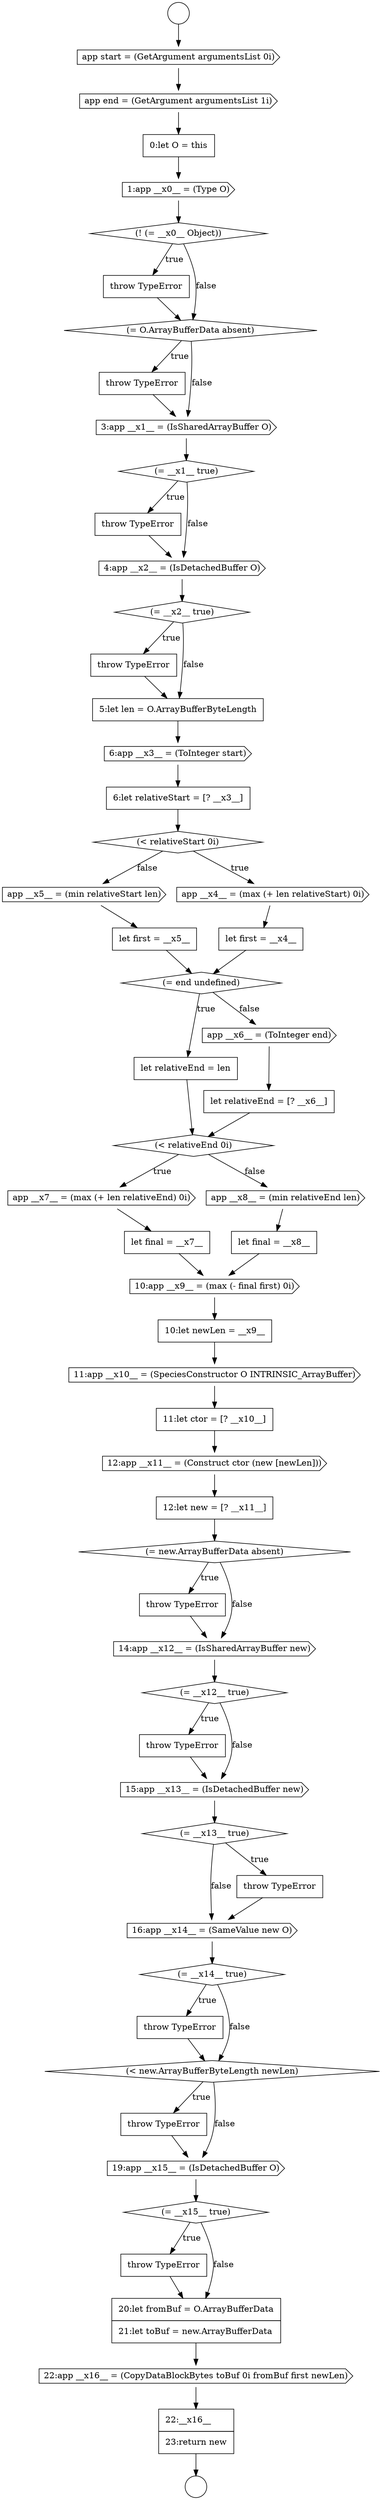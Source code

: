 digraph {
  node16552 [shape=circle label=" " color="black" fillcolor="white" style=filled]
  node16584 [shape=cds, label=<<font color="black">10:app __x9__ = (max (- final first) 0i)</font>> color="black" fillcolor="white" style=filled]
  node16608 [shape=none, margin=0, label=<<font color="black">
    <table border="0" cellborder="1" cellspacing="0" cellpadding="10">
      <tr><td align="left">22:__x16__</td></tr>
      <tr><td align="left">23:return new</td></tr>
    </table>
  </font>> color="black" fillcolor="white" style=filled]
  node16560 [shape=none, margin=0, label=<<font color="black">
    <table border="0" cellborder="1" cellspacing="0" cellpadding="10">
      <tr><td align="left">throw TypeError</td></tr>
    </table>
  </font>> color="black" fillcolor="white" style=filled]
  node16605 [shape=none, margin=0, label=<<font color="black">
    <table border="0" cellborder="1" cellspacing="0" cellpadding="10">
      <tr><td align="left">throw TypeError</td></tr>
    </table>
  </font>> color="black" fillcolor="white" style=filled]
  node16561 [shape=cds, label=<<font color="black">3:app __x1__ = (IsSharedArrayBuffer O)</font>> color="black" fillcolor="white" style=filled]
  node16553 [shape=cds, label=<<font color="black">app start = (GetArgument argumentsList 0i)</font>> color="black" fillcolor="white" style=filled]
  node16600 [shape=none, margin=0, label=<<font color="black">
    <table border="0" cellborder="1" cellspacing="0" cellpadding="10">
      <tr><td align="left">throw TypeError</td></tr>
    </table>
  </font>> color="black" fillcolor="white" style=filled]
  node16575 [shape=diamond, label=<<font color="black">(= end undefined)</font>> color="black" fillcolor="white" style=filled]
  node16590 [shape=diamond, label=<<font color="black">(= new.ArrayBufferData absent)</font>> color="black" fillcolor="white" style=filled]
  node16558 [shape=none, margin=0, label=<<font color="black">
    <table border="0" cellborder="1" cellspacing="0" cellpadding="10">
      <tr><td align="left">throw TypeError</td></tr>
    </table>
  </font>> color="black" fillcolor="white" style=filled]
  node16563 [shape=none, margin=0, label=<<font color="black">
    <table border="0" cellborder="1" cellspacing="0" cellpadding="10">
      <tr><td align="left">throw TypeError</td></tr>
    </table>
  </font>> color="black" fillcolor="white" style=filled]
  node16598 [shape=cds, label=<<font color="black">16:app __x14__ = (SameValue new O)</font>> color="black" fillcolor="white" style=filled]
  node16576 [shape=none, margin=0, label=<<font color="black">
    <table border="0" cellborder="1" cellspacing="0" cellpadding="10">
      <tr><td align="left">let relativeEnd = len</td></tr>
    </table>
  </font>> color="black" fillcolor="white" style=filled]
  node16604 [shape=diamond, label=<<font color="black">(= __x15__ true)</font>> color="black" fillcolor="white" style=filled]
  node16591 [shape=none, margin=0, label=<<font color="black">
    <table border="0" cellborder="1" cellspacing="0" cellpadding="10">
      <tr><td align="left">throw TypeError</td></tr>
    </table>
  </font>> color="black" fillcolor="white" style=filled]
  node16559 [shape=diamond, label=<<font color="black">(= O.ArrayBufferData absent)</font>> color="black" fillcolor="white" style=filled]
  node16566 [shape=none, margin=0, label=<<font color="black">
    <table border="0" cellborder="1" cellspacing="0" cellpadding="10">
      <tr><td align="left">throw TypeError</td></tr>
    </table>
  </font>> color="black" fillcolor="white" style=filled]
  node16581 [shape=none, margin=0, label=<<font color="black">
    <table border="0" cellborder="1" cellspacing="0" cellpadding="10">
      <tr><td align="left">let final = __x7__</td></tr>
    </table>
  </font>> color="black" fillcolor="white" style=filled]
  node16572 [shape=none, margin=0, label=<<font color="black">
    <table border="0" cellborder="1" cellspacing="0" cellpadding="10">
      <tr><td align="left">let first = __x4__</td></tr>
    </table>
  </font>> color="black" fillcolor="white" style=filled]
  node16587 [shape=none, margin=0, label=<<font color="black">
    <table border="0" cellborder="1" cellspacing="0" cellpadding="10">
      <tr><td align="left">11:let ctor = [? __x10__]</td></tr>
    </table>
  </font>> color="black" fillcolor="white" style=filled]
  node16555 [shape=none, margin=0, label=<<font color="black">
    <table border="0" cellborder="1" cellspacing="0" cellpadding="10">
      <tr><td align="left">0:let O = this</td></tr>
    </table>
  </font>> color="black" fillcolor="white" style=filled]
  node16562 [shape=diamond, label=<<font color="black">(= __x1__ true)</font>> color="black" fillcolor="white" style=filled]
  node16577 [shape=cds, label=<<font color="black">app __x6__ = (ToInteger end)</font>> color="black" fillcolor="white" style=filled]
  node16594 [shape=none, margin=0, label=<<font color="black">
    <table border="0" cellborder="1" cellspacing="0" cellpadding="10">
      <tr><td align="left">throw TypeError</td></tr>
    </table>
  </font>> color="black" fillcolor="white" style=filled]
  node16565 [shape=diamond, label=<<font color="black">(= __x2__ true)</font>> color="black" fillcolor="white" style=filled]
  node16592 [shape=cds, label=<<font color="black">14:app __x12__ = (IsSharedArrayBuffer new)</font>> color="black" fillcolor="white" style=filled]
  node16597 [shape=none, margin=0, label=<<font color="black">
    <table border="0" cellborder="1" cellspacing="0" cellpadding="10">
      <tr><td align="left">throw TypeError</td></tr>
    </table>
  </font>> color="black" fillcolor="white" style=filled]
  node16556 [shape=cds, label=<<font color="black">1:app __x0__ = (Type O)</font>> color="black" fillcolor="white" style=filled]
  node16569 [shape=none, margin=0, label=<<font color="black">
    <table border="0" cellborder="1" cellspacing="0" cellpadding="10">
      <tr><td align="left">6:let relativeStart = [? __x3__]</td></tr>
    </table>
  </font>> color="black" fillcolor="white" style=filled]
  node16601 [shape=diamond, label=<<font color="black">(&lt; new.ArrayBufferByteLength newLen)</font>> color="black" fillcolor="white" style=filled]
  node16588 [shape=cds, label=<<font color="black">12:app __x11__ = (Construct ctor (new [newLen]))</font>> color="black" fillcolor="white" style=filled]
  node16568 [shape=cds, label=<<font color="black">6:app __x3__ = (ToInteger start)</font>> color="black" fillcolor="white" style=filled]
  node16583 [shape=none, margin=0, label=<<font color="black">
    <table border="0" cellborder="1" cellspacing="0" cellpadding="10">
      <tr><td align="left">let final = __x8__</td></tr>
    </table>
  </font>> color="black" fillcolor="white" style=filled]
  node16551 [shape=circle label=" " color="black" fillcolor="white" style=filled]
  node16573 [shape=cds, label=<<font color="black">app __x5__ = (min relativeStart len)</font>> color="black" fillcolor="white" style=filled]
  node16580 [shape=cds, label=<<font color="black">app __x7__ = (max (+ len relativeEnd) 0i)</font>> color="black" fillcolor="white" style=filled]
  node16593 [shape=diamond, label=<<font color="black">(= __x12__ true)</font>> color="black" fillcolor="white" style=filled]
  node16570 [shape=diamond, label=<<font color="black">(&lt; relativeStart 0i)</font>> color="black" fillcolor="white" style=filled]
  node16602 [shape=none, margin=0, label=<<font color="black">
    <table border="0" cellborder="1" cellspacing="0" cellpadding="10">
      <tr><td align="left">throw TypeError</td></tr>
    </table>
  </font>> color="black" fillcolor="white" style=filled]
  node16585 [shape=none, margin=0, label=<<font color="black">
    <table border="0" cellborder="1" cellspacing="0" cellpadding="10">
      <tr><td align="left">10:let newLen = __x9__</td></tr>
    </table>
  </font>> color="black" fillcolor="white" style=filled]
  node16557 [shape=diamond, label=<<font color="black">(! (= __x0__ Object))</font>> color="black" fillcolor="white" style=filled]
  node16567 [shape=none, margin=0, label=<<font color="black">
    <table border="0" cellborder="1" cellspacing="0" cellpadding="10">
      <tr><td align="left">5:let len = O.ArrayBufferByteLength</td></tr>
    </table>
  </font>> color="black" fillcolor="white" style=filled]
  node16599 [shape=diamond, label=<<font color="black">(= __x14__ true)</font>> color="black" fillcolor="white" style=filled]
  node16596 [shape=diamond, label=<<font color="black">(= __x13__ true)</font>> color="black" fillcolor="white" style=filled]
  node16574 [shape=none, margin=0, label=<<font color="black">
    <table border="0" cellborder="1" cellspacing="0" cellpadding="10">
      <tr><td align="left">let first = __x5__</td></tr>
    </table>
  </font>> color="black" fillcolor="white" style=filled]
  node16589 [shape=none, margin=0, label=<<font color="black">
    <table border="0" cellborder="1" cellspacing="0" cellpadding="10">
      <tr><td align="left">12:let new = [? __x11__]</td></tr>
    </table>
  </font>> color="black" fillcolor="white" style=filled]
  node16606 [shape=none, margin=0, label=<<font color="black">
    <table border="0" cellborder="1" cellspacing="0" cellpadding="10">
      <tr><td align="left">20:let fromBuf = O.ArrayBufferData</td></tr>
      <tr><td align="left">21:let toBuf = new.ArrayBufferData</td></tr>
    </table>
  </font>> color="black" fillcolor="white" style=filled]
  node16564 [shape=cds, label=<<font color="black">4:app __x2__ = (IsDetachedBuffer O)</font>> color="black" fillcolor="white" style=filled]
  node16579 [shape=diamond, label=<<font color="black">(&lt; relativeEnd 0i)</font>> color="black" fillcolor="white" style=filled]
  node16607 [shape=cds, label=<<font color="black">22:app __x16__ = (CopyDataBlockBytes toBuf 0i fromBuf first newLen)</font>> color="black" fillcolor="white" style=filled]
  node16582 [shape=cds, label=<<font color="black">app __x8__ = (min relativeEnd len)</font>> color="black" fillcolor="white" style=filled]
  node16603 [shape=cds, label=<<font color="black">19:app __x15__ = (IsDetachedBuffer O)</font>> color="black" fillcolor="white" style=filled]
  node16586 [shape=cds, label=<<font color="black">11:app __x10__ = (SpeciesConstructor O INTRINSIC_ArrayBuffer)</font>> color="black" fillcolor="white" style=filled]
  node16554 [shape=cds, label=<<font color="black">app end = (GetArgument argumentsList 1i)</font>> color="black" fillcolor="white" style=filled]
  node16571 [shape=cds, label=<<font color="black">app __x4__ = (max (+ len relativeStart) 0i)</font>> color="black" fillcolor="white" style=filled]
  node16578 [shape=none, margin=0, label=<<font color="black">
    <table border="0" cellborder="1" cellspacing="0" cellpadding="10">
      <tr><td align="left">let relativeEnd = [? __x6__]</td></tr>
    </table>
  </font>> color="black" fillcolor="white" style=filled]
  node16595 [shape=cds, label=<<font color="black">15:app __x13__ = (IsDetachedBuffer new)</font>> color="black" fillcolor="white" style=filled]
  node16568 -> node16569 [ color="black"]
  node16557 -> node16558 [label=<<font color="black">true</font>> color="black"]
  node16557 -> node16559 [label=<<font color="black">false</font>> color="black"]
  node16586 -> node16587 [ color="black"]
  node16553 -> node16554 [ color="black"]
  node16574 -> node16575 [ color="black"]
  node16580 -> node16581 [ color="black"]
  node16600 -> node16601 [ color="black"]
  node16589 -> node16590 [ color="black"]
  node16565 -> node16566 [label=<<font color="black">true</font>> color="black"]
  node16565 -> node16567 [label=<<font color="black">false</font>> color="black"]
  node16593 -> node16594 [label=<<font color="black">true</font>> color="black"]
  node16593 -> node16595 [label=<<font color="black">false</font>> color="black"]
  node16596 -> node16597 [label=<<font color="black">true</font>> color="black"]
  node16596 -> node16598 [label=<<font color="black">false</font>> color="black"]
  node16597 -> node16598 [ color="black"]
  node16561 -> node16562 [ color="black"]
  node16569 -> node16570 [ color="black"]
  node16563 -> node16564 [ color="black"]
  node16599 -> node16600 [label=<<font color="black">true</font>> color="black"]
  node16599 -> node16601 [label=<<font color="black">false</font>> color="black"]
  node16576 -> node16579 [ color="black"]
  node16551 -> node16553 [ color="black"]
  node16604 -> node16605 [label=<<font color="black">true</font>> color="black"]
  node16604 -> node16606 [label=<<font color="black">false</font>> color="black"]
  node16584 -> node16585 [ color="black"]
  node16607 -> node16608 [ color="black"]
  node16578 -> node16579 [ color="black"]
  node16606 -> node16607 [ color="black"]
  node16601 -> node16602 [label=<<font color="black">true</font>> color="black"]
  node16601 -> node16603 [label=<<font color="black">false</font>> color="black"]
  node16572 -> node16575 [ color="black"]
  node16571 -> node16572 [ color="black"]
  node16592 -> node16593 [ color="black"]
  node16573 -> node16574 [ color="black"]
  node16556 -> node16557 [ color="black"]
  node16570 -> node16571 [label=<<font color="black">true</font>> color="black"]
  node16570 -> node16573 [label=<<font color="black">false</font>> color="black"]
  node16608 -> node16552 [ color="black"]
  node16558 -> node16559 [ color="black"]
  node16591 -> node16592 [ color="black"]
  node16585 -> node16586 [ color="black"]
  node16575 -> node16576 [label=<<font color="black">true</font>> color="black"]
  node16575 -> node16577 [label=<<font color="black">false</font>> color="black"]
  node16603 -> node16604 [ color="black"]
  node16577 -> node16578 [ color="black"]
  node16567 -> node16568 [ color="black"]
  node16555 -> node16556 [ color="black"]
  node16554 -> node16555 [ color="black"]
  node16598 -> node16599 [ color="black"]
  node16564 -> node16565 [ color="black"]
  node16587 -> node16588 [ color="black"]
  node16581 -> node16584 [ color="black"]
  node16605 -> node16606 [ color="black"]
  node16560 -> node16561 [ color="black"]
  node16588 -> node16589 [ color="black"]
  node16566 -> node16567 [ color="black"]
  node16602 -> node16603 [ color="black"]
  node16595 -> node16596 [ color="black"]
  node16583 -> node16584 [ color="black"]
  node16579 -> node16580 [label=<<font color="black">true</font>> color="black"]
  node16579 -> node16582 [label=<<font color="black">false</font>> color="black"]
  node16559 -> node16560 [label=<<font color="black">true</font>> color="black"]
  node16559 -> node16561 [label=<<font color="black">false</font>> color="black"]
  node16594 -> node16595 [ color="black"]
  node16590 -> node16591 [label=<<font color="black">true</font>> color="black"]
  node16590 -> node16592 [label=<<font color="black">false</font>> color="black"]
  node16562 -> node16563 [label=<<font color="black">true</font>> color="black"]
  node16562 -> node16564 [label=<<font color="black">false</font>> color="black"]
  node16582 -> node16583 [ color="black"]
}
